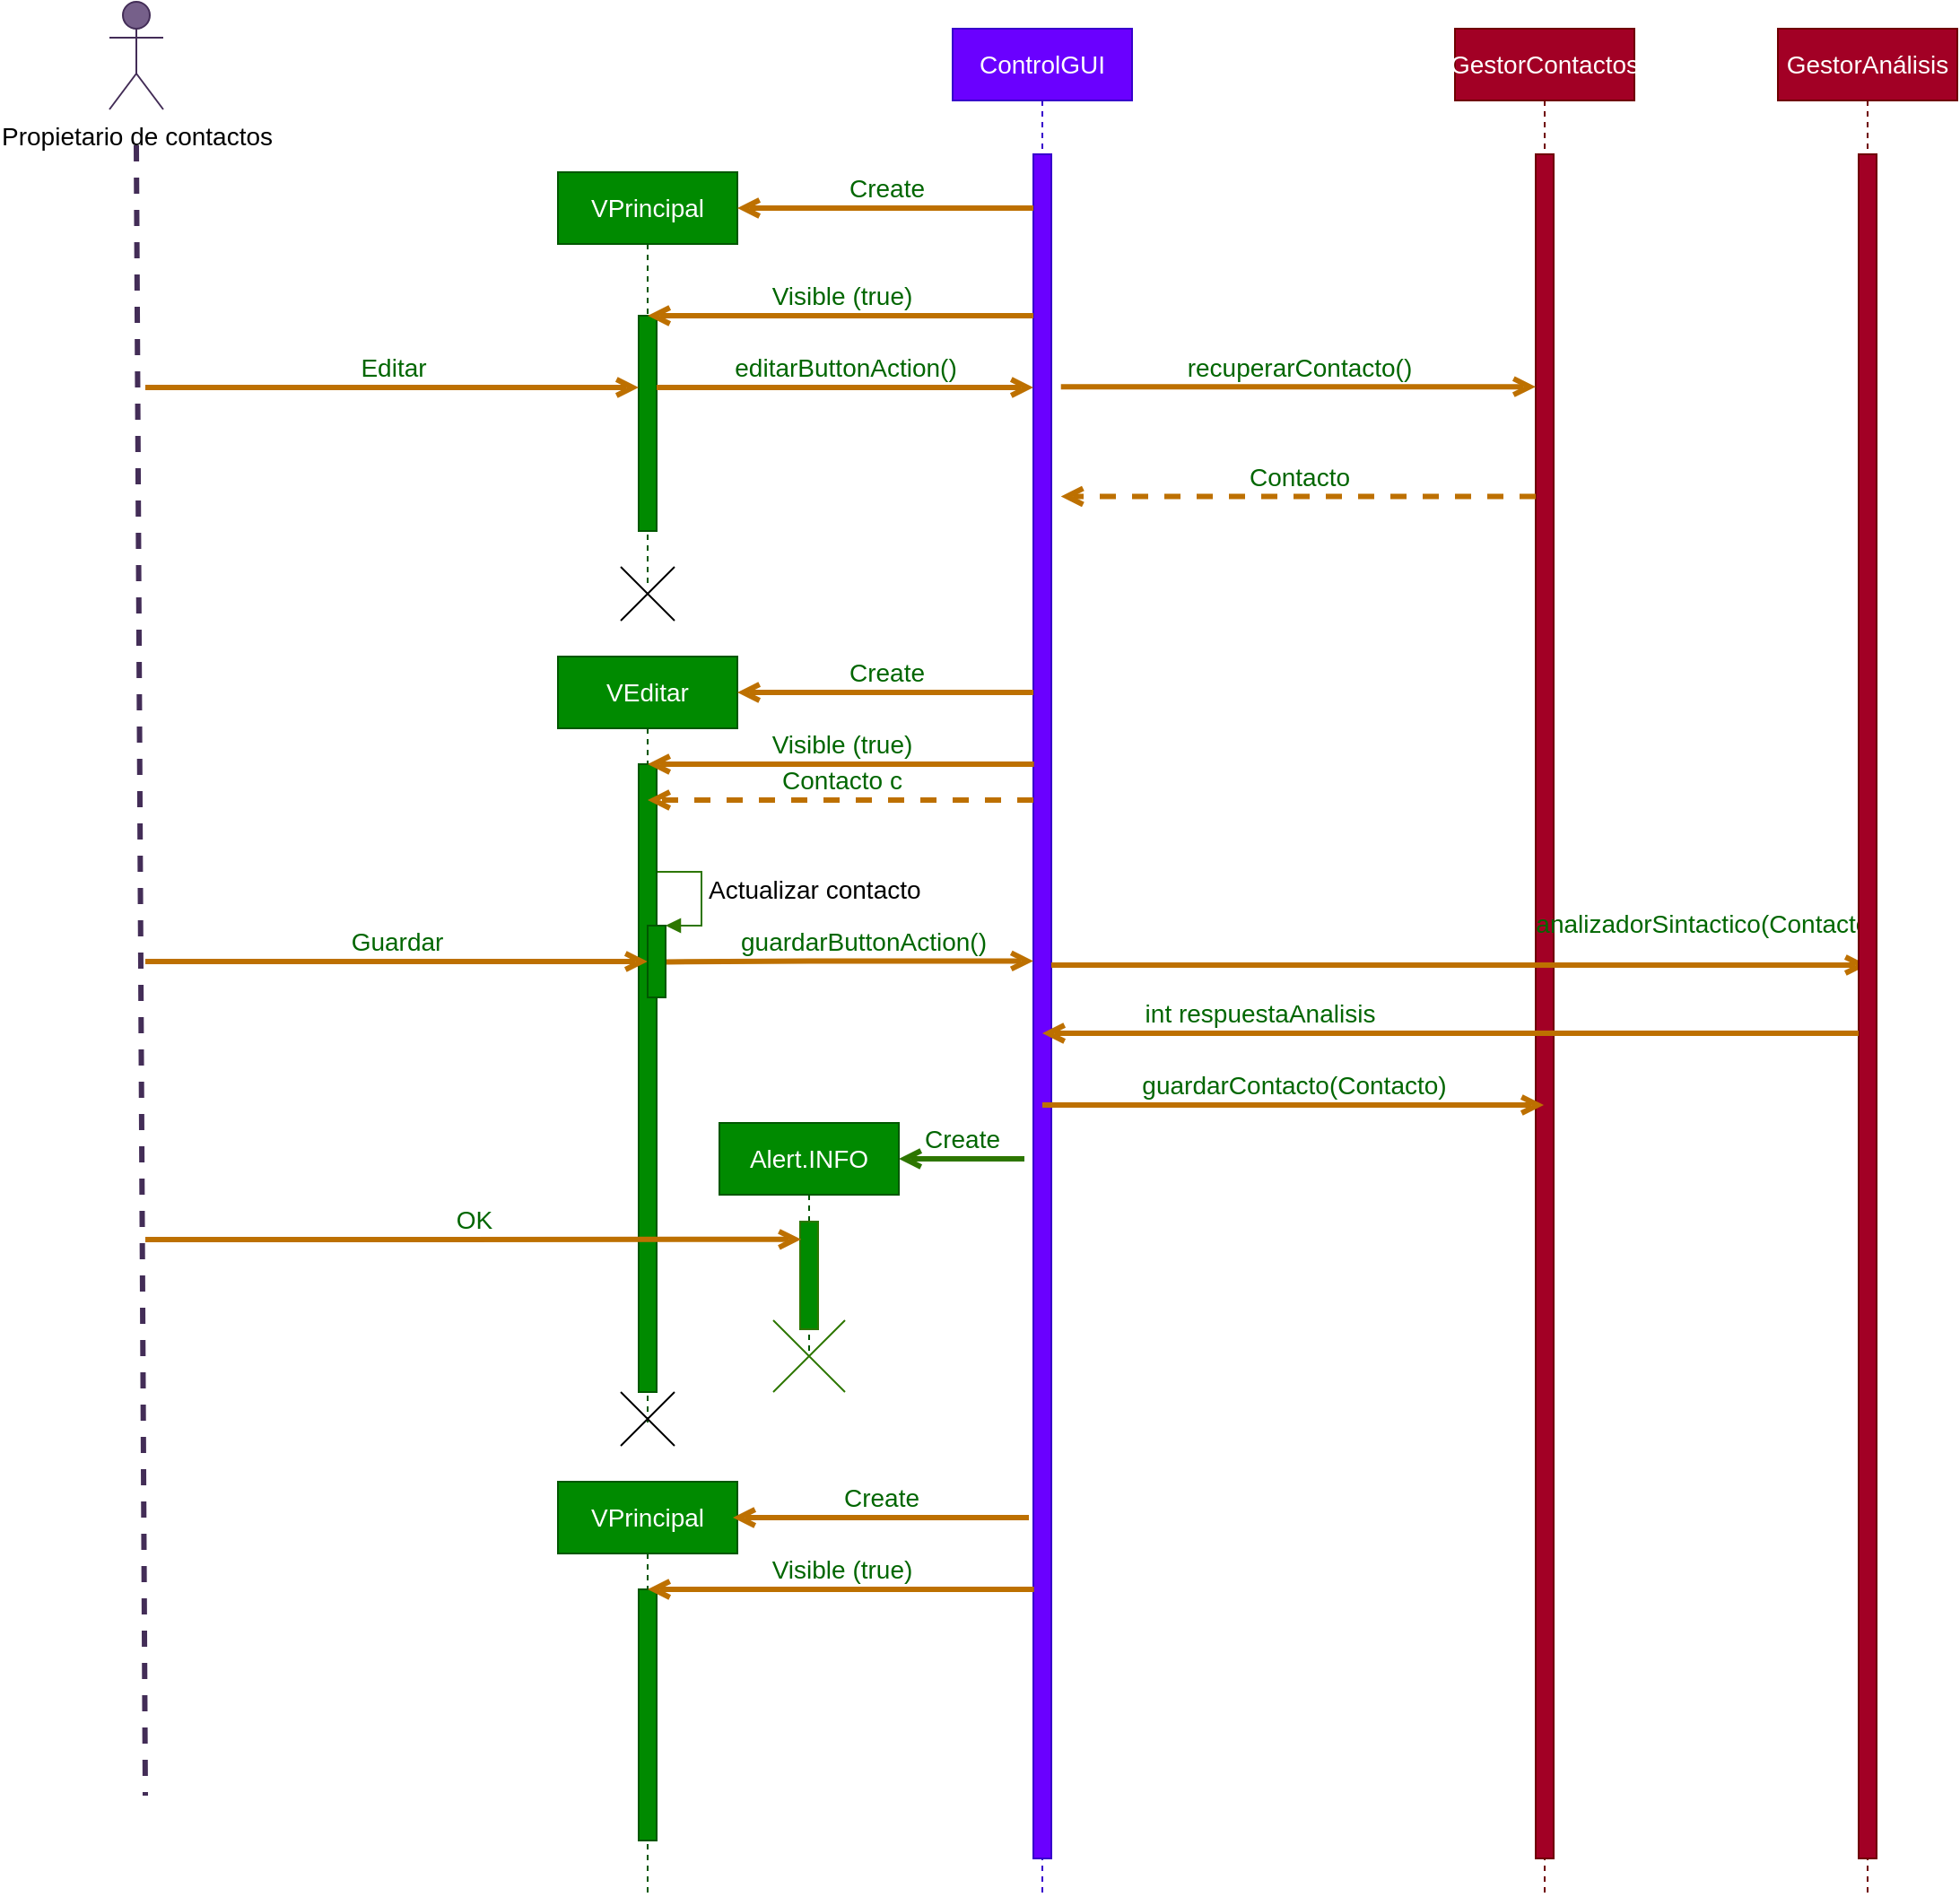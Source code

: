 <mxfile>
    <diagram id="LKaKQfK8-kJvVLxzSaqW" name="Página-1">
        <mxGraphModel dx="743" dy="545" grid="1" gridSize="10" guides="1" tooltips="1" connect="1" arrows="1" fold="1" page="1" pageScale="1" pageWidth="1600" pageHeight="1200" background="#ffffff" math="0" shadow="0">
            <root>
                <mxCell id="0"/>
                <mxCell id="1" parent="0"/>
                <mxCell id="2" value="Propietario de contactos" style="shape=umlActor;verticalLabelPosition=bottom;verticalAlign=top;html=1;fillColor=#76608a;strokeColor=#432D57;fontColor=#000000;fontSize=14;" parent="1" vertex="1">
                    <mxGeometry x="110" y="65" width="30" height="60" as="geometry"/>
                </mxCell>
                <mxCell id="3" value="" style="endArrow=none;startArrow=none;endFill=0;startFill=0;endSize=8;html=1;verticalAlign=bottom;labelBackgroundColor=none;strokeWidth=3;fillColor=#76608a;strokeColor=#432D57;dashed=1;fontSize=14;" parent="1" edge="1">
                    <mxGeometry width="160" relative="1" as="geometry">
                        <mxPoint x="125" y="145" as="sourcePoint"/>
                        <mxPoint x="130" y="1065" as="targetPoint"/>
                    </mxGeometry>
                </mxCell>
                <mxCell id="4" value="VPrincipal" style="shape=umlLifeline;perimeter=lifelinePerimeter;whiteSpace=wrap;html=1;container=1;collapsible=0;recursiveResize=0;outlineConnect=0;fillColor=#008a00;strokeColor=#005700;fontColor=#ffffff;fontSize=14;" parent="1" vertex="1">
                    <mxGeometry x="360" y="160" width="100" height="230" as="geometry"/>
                </mxCell>
                <mxCell id="5" value="" style="html=1;points=[];perimeter=orthogonalPerimeter;fillColor=#008a00;strokeColor=#005700;fontColor=#ffffff;fontSize=14;" parent="4" vertex="1">
                    <mxGeometry x="45" y="80" width="10" height="120" as="geometry"/>
                </mxCell>
                <mxCell id="6" value="ControlGUI" style="shape=umlLifeline;perimeter=lifelinePerimeter;whiteSpace=wrap;html=1;container=1;collapsible=0;recursiveResize=0;outlineConnect=0;strokeColor=#3700CC;fillColor=#6a00ff;fontColor=#ffffff;fontSize=14;" parent="1" vertex="1">
                    <mxGeometry x="580" y="80" width="100" height="1040" as="geometry"/>
                </mxCell>
                <mxCell id="9" value="" style="html=1;points=[];perimeter=orthogonalPerimeter;fillColor=#6a00ff;strokeColor=#3700CC;fontColor=#ffffff;fontSize=14;" parent="6" vertex="1">
                    <mxGeometry x="45" y="70" width="10" height="950" as="geometry"/>
                </mxCell>
                <mxCell id="14" value="GestorContactos" style="shape=umlLifeline;perimeter=lifelinePerimeter;whiteSpace=wrap;html=1;container=1;collapsible=0;recursiveResize=0;outlineConnect=0;fillColor=#a20025;strokeColor=#6F0000;fontColor=#ffffff;fontSize=14;" parent="1" vertex="1">
                    <mxGeometry x="860" y="80" width="100" height="1040" as="geometry"/>
                </mxCell>
                <mxCell id="15" value="" style="html=1;points=[];perimeter=orthogonalPerimeter;fillColor=#a20025;strokeColor=#6F0000;fontColor=#ffffff;fontSize=14;" parent="14" vertex="1">
                    <mxGeometry x="45" y="70" width="10" height="950" as="geometry"/>
                </mxCell>
                <mxCell id="74" value="Editar" style="html=1;verticalAlign=bottom;labelBackgroundColor=none;endArrow=open;endFill=0;fontColor=#006600;strokeWidth=3;fillColor=#f0a30a;strokeColor=#BD7000;fontSize=14;" parent="1" target="5" edge="1">
                    <mxGeometry width="160" relative="1" as="geometry">
                        <mxPoint x="130" y="280" as="sourcePoint"/>
                        <mxPoint x="380" y="280" as="targetPoint"/>
                    </mxGeometry>
                </mxCell>
                <mxCell id="78" value="guardarButtonAction()" style="html=1;verticalAlign=bottom;labelBackgroundColor=none;endArrow=open;endFill=0;fontColor=#006600;strokeWidth=3;fillColor=#f0a30a;strokeColor=#BD7000;fontSize=14;" parent="1" edge="1">
                    <mxGeometry x="0.073" width="160" relative="1" as="geometry">
                        <mxPoint x="420" y="600.21" as="sourcePoint"/>
                        <mxPoint x="625" y="599.71" as="targetPoint"/>
                        <Array as="points">
                            <mxPoint x="510" y="599.71"/>
                        </Array>
                        <mxPoint as="offset"/>
                    </mxGeometry>
                </mxCell>
                <mxCell id="8" value="Create" style="html=1;verticalAlign=bottom;labelBackgroundColor=none;endArrow=open;endFill=0;fontColor=#006600;strokeWidth=3;fillColor=#f0a30a;strokeColor=#BD7000;fontSize=14;" parent="1" source="9" edge="1">
                    <mxGeometry width="160" relative="1" as="geometry">
                        <mxPoint x="800" y="180" as="sourcePoint"/>
                        <mxPoint x="460" y="180" as="targetPoint"/>
                    </mxGeometry>
                </mxCell>
                <mxCell id="92" value="recuperarContacto()" style="html=1;verticalAlign=bottom;labelBackgroundColor=none;endArrow=open;endFill=0;fontColor=#006600;strokeWidth=3;fillColor=#f0a30a;strokeColor=#BD7000;exitX=0.95;exitY=0.341;exitDx=0;exitDy=0;exitPerimeter=0;fontSize=14;" parent="1" target="15" edge="1">
                    <mxGeometry width="160" relative="1" as="geometry">
                        <mxPoint x="640.36" y="279.58" as="sourcePoint"/>
                        <mxPoint x="1155.86" y="280" as="targetPoint"/>
                    </mxGeometry>
                </mxCell>
                <mxCell id="95" value="editarButtonAction()" style="html=1;verticalAlign=bottom;labelBackgroundColor=none;endArrow=open;endFill=0;fontColor=#006600;strokeWidth=3;fillColor=#f0a30a;strokeColor=#BD7000;fontSize=14;" parent="1" source="5" target="9" edge="1">
                    <mxGeometry width="160" relative="1" as="geometry">
                        <mxPoint x="430" y="280.0" as="sourcePoint"/>
                        <mxPoint x="730" y="280.0" as="targetPoint"/>
                        <Array as="points">
                            <mxPoint x="540" y="280"/>
                        </Array>
                    </mxGeometry>
                </mxCell>
                <mxCell id="96" value="analizadorSintactico(Contacto)" style="html=1;verticalAlign=bottom;labelBackgroundColor=none;endArrow=open;endFill=0;fontColor=#006600;strokeWidth=3;fillColor=#f0a30a;strokeColor=#BD7000;fontSize=14;" parent="1" source="9" edge="1">
                    <mxGeometry x="0.604" y="12" width="160" relative="1" as="geometry">
                        <mxPoint x="660" y="600" as="sourcePoint"/>
                        <mxPoint x="1090" y="602" as="targetPoint"/>
                        <mxPoint as="offset"/>
                    </mxGeometry>
                </mxCell>
                <mxCell id="97" value="Contacto" style="html=1;verticalAlign=bottom;labelBackgroundColor=none;endArrow=open;endFill=0;fontColor=#006600;strokeWidth=3;fillColor=#f0a30a;strokeColor=#BD7000;dashed=1;entryX=0.948;entryY=0.502;entryDx=0;entryDy=0;entryPerimeter=0;fontSize=14;" parent="1" source="15" edge="1">
                    <mxGeometry width="160" relative="1" as="geometry">
                        <mxPoint x="845.86" y="341" as="sourcePoint"/>
                        <mxPoint x="640.34" y="340.76" as="targetPoint"/>
                    </mxGeometry>
                </mxCell>
                <mxCell id="102" value="Actualizar contacto" style="edgeStyle=orthogonalEdgeStyle;html=1;align=left;spacingLeft=2;endArrow=block;rounded=0;entryX=1;entryY=0;fillColor=#60a917;strokeColor=#2D7600;shadow=0;fontColor=#000000;labelBackgroundColor=#ffffff;fontSize=14;" parent="1" target="101" edge="1">
                    <mxGeometry relative="1" as="geometry">
                        <mxPoint x="410" y="550" as="sourcePoint"/>
                        <Array as="points">
                            <mxPoint x="440" y="550"/>
                            <mxPoint x="440" y="580"/>
                        </Array>
                    </mxGeometry>
                </mxCell>
                <mxCell id="103" value="VEditar" style="shape=umlLifeline;perimeter=lifelinePerimeter;whiteSpace=wrap;html=1;container=1;collapsible=0;recursiveResize=0;outlineConnect=0;fillColor=#008a00;strokeColor=#005700;fontColor=#ffffff;fontSize=14;" vertex="1" parent="1">
                    <mxGeometry x="360" y="430" width="100" height="430" as="geometry"/>
                </mxCell>
                <mxCell id="104" value="" style="html=1;points=[];perimeter=orthogonalPerimeter;fillColor=#008a00;strokeColor=#005700;fontColor=#ffffff;fontSize=14;" vertex="1" parent="103">
                    <mxGeometry x="45" y="60" width="10" height="350" as="geometry"/>
                </mxCell>
                <mxCell id="107" value="Contacto c" style="html=1;verticalAlign=bottom;labelBackgroundColor=none;endArrow=open;endFill=0;fontColor=#006600;strokeWidth=3;fillColor=#f0a30a;strokeColor=#BD7000;dashed=1;fontSize=14;" edge="1" parent="1">
                    <mxGeometry width="160" relative="1" as="geometry">
                        <mxPoint x="625" y="510" as="sourcePoint"/>
                        <mxPoint x="410" y="510" as="targetPoint"/>
                        <Array as="points">
                            <mxPoint x="570" y="510"/>
                        </Array>
                    </mxGeometry>
                </mxCell>
                <mxCell id="108" value="Create" style="html=1;verticalAlign=bottom;labelBackgroundColor=none;endArrow=open;endFill=0;fontColor=#006600;strokeWidth=3;fillColor=#f0a30a;strokeColor=#BD7000;fontSize=14;" edge="1" parent="1">
                    <mxGeometry width="160" relative="1" as="geometry">
                        <mxPoint x="625" y="450" as="sourcePoint"/>
                        <mxPoint x="460" y="450" as="targetPoint"/>
                    </mxGeometry>
                </mxCell>
                <mxCell id="110" value="Guardar" style="html=1;verticalAlign=bottom;labelBackgroundColor=none;endArrow=open;endFill=0;fontColor=#006600;strokeWidth=3;fillColor=#f0a30a;strokeColor=#BD7000;fontSize=14;" edge="1" parent="1">
                    <mxGeometry width="160" relative="1" as="geometry">
                        <mxPoint x="130" y="600" as="sourcePoint"/>
                        <mxPoint x="410" y="600" as="targetPoint"/>
                    </mxGeometry>
                </mxCell>
                <mxCell id="101" value="" style="html=1;points=[];perimeter=orthogonalPerimeter;fillColor=#008a00;strokeColor=#005700;shadow=0;fontColor=#ffffff;labelBackgroundColor=#ffffff;fontSize=14;" parent="1" vertex="1">
                    <mxGeometry x="410" y="580" width="10" height="40" as="geometry"/>
                </mxCell>
                <mxCell id="111" value="" style="shape=umlDestroy;strokeColor=#000000;fontSize=14;" vertex="1" parent="1">
                    <mxGeometry x="395" y="840" width="30" height="30" as="geometry"/>
                </mxCell>
                <mxCell id="109" value="" style="shape=umlDestroy;strokeColor=#000000;fontSize=14;" vertex="1" parent="1">
                    <mxGeometry x="395" y="380" width="30" height="30" as="geometry"/>
                </mxCell>
                <mxCell id="112" value="GestorAnálisis" style="shape=umlLifeline;perimeter=lifelinePerimeter;whiteSpace=wrap;html=1;container=1;collapsible=0;recursiveResize=0;outlineConnect=0;fillColor=#a20025;strokeColor=#6F0000;fontColor=#ffffff;fontSize=14;" vertex="1" parent="1">
                    <mxGeometry x="1040" y="80" width="100" height="1040" as="geometry"/>
                </mxCell>
                <mxCell id="113" value="" style="html=1;points=[];perimeter=orthogonalPerimeter;fillColor=#a20025;strokeColor=#6F0000;fontColor=#ffffff;fontSize=14;" vertex="1" parent="112">
                    <mxGeometry x="45" y="70" width="10" height="950" as="geometry"/>
                </mxCell>
                <mxCell id="114" value="int respuestaAnalisis" style="html=1;verticalAlign=bottom;labelBackgroundColor=none;endArrow=open;endFill=0;fontColor=#006600;strokeWidth=3;fillColor=#f0a30a;strokeColor=#BD7000;fontSize=14;" edge="1" parent="1" target="6">
                    <mxGeometry x="0.471" width="160" relative="1" as="geometry">
                        <mxPoint x="1085" y="640" as="sourcePoint"/>
                        <mxPoint x="920" y="640" as="targetPoint"/>
                        <mxPoint as="offset"/>
                    </mxGeometry>
                </mxCell>
                <mxCell id="115" value="guardarContacto(Contacto)" style="html=1;verticalAlign=bottom;labelBackgroundColor=none;endArrow=open;endFill=0;fontColor=#006600;strokeWidth=3;fillColor=#f0a30a;strokeColor=#BD7000;exitX=0.95;exitY=0.341;exitDx=0;exitDy=0;exitPerimeter=0;fontSize=14;" edge="1" parent="1" target="14">
                    <mxGeometry width="160" relative="1" as="geometry">
                        <mxPoint x="630.0" y="680" as="sourcePoint"/>
                        <mxPoint x="894.64" y="680" as="targetPoint"/>
                    </mxGeometry>
                </mxCell>
                <mxCell id="116" value="VPrincipal" style="shape=umlLifeline;perimeter=lifelinePerimeter;whiteSpace=wrap;html=1;container=1;collapsible=0;recursiveResize=0;outlineConnect=0;fillColor=#008a00;strokeColor=#005700;fontColor=#ffffff;fontSize=14;" vertex="1" parent="1">
                    <mxGeometry x="360" y="890" width="100" height="230" as="geometry"/>
                </mxCell>
                <mxCell id="117" value="" style="html=1;points=[];perimeter=orthogonalPerimeter;fillColor=#008a00;strokeColor=#005700;fontColor=#ffffff;fontSize=14;" vertex="1" parent="116">
                    <mxGeometry x="45" y="60" width="10" height="140" as="geometry"/>
                </mxCell>
                <mxCell id="119" value="Create" style="html=1;verticalAlign=bottom;labelBackgroundColor=none;endArrow=open;endFill=0;fontColor=#006600;strokeWidth=3;fillColor=#f0a30a;strokeColor=#BD7000;fontSize=14;" edge="1" parent="1">
                    <mxGeometry width="160" relative="1" as="geometry">
                        <mxPoint x="622.5" y="910" as="sourcePoint"/>
                        <mxPoint x="457.5" y="910" as="targetPoint"/>
                    </mxGeometry>
                </mxCell>
                <mxCell id="131" value="Alert.INFO" style="shape=umlLifeline;perimeter=lifelinePerimeter;whiteSpace=wrap;html=1;container=1;collapsible=0;recursiveResize=0;outlineConnect=0;fontColor=#ffffff;strokeColor=#005700;fillColor=#008A00;fontSize=14;" vertex="1" parent="1">
                    <mxGeometry x="450" y="690" width="100" height="130" as="geometry"/>
                </mxCell>
                <mxCell id="132" value="" style="html=1;points=[];perimeter=orthogonalPerimeter;strokeColor=#2D7600;fontColor=#ffffff;fillColor=#008A00;fontSize=14;" vertex="1" parent="131">
                    <mxGeometry x="45" y="55" width="10" height="60" as="geometry"/>
                </mxCell>
                <mxCell id="133" value="Create" style="html=1;verticalAlign=bottom;labelBackgroundColor=none;endArrow=open;endFill=0;fontColor=#006600;strokeWidth=3;fillColor=#60a917;strokeColor=#2D7600;fontSize=14;" edge="1" parent="1">
                    <mxGeometry width="160" relative="1" as="geometry">
                        <mxPoint x="620" y="710" as="sourcePoint"/>
                        <mxPoint x="550" y="710" as="targetPoint"/>
                    </mxGeometry>
                </mxCell>
                <mxCell id="137" value="" style="shape=umlDestroy;dashed=0;fillColor=#60a917;strokeColor=#2D7600;fontColor=#ffffff;fontSize=14;" vertex="1" parent="1">
                    <mxGeometry x="480" y="800" width="40" height="40" as="geometry"/>
                </mxCell>
                <mxCell id="139" value="OK" style="html=1;verticalAlign=bottom;labelBackgroundColor=none;endArrow=open;endFill=0;fontColor=#006600;strokeWidth=3;fillColor=#f0a30a;strokeColor=#BD7000;entryX=0.057;entryY=0.165;entryDx=0;entryDy=0;entryPerimeter=0;fontSize=14;" edge="1" parent="1" target="132">
                    <mxGeometry width="160" relative="1" as="geometry">
                        <mxPoint x="130" y="755" as="sourcePoint"/>
                        <mxPoint x="490" y="800" as="targetPoint"/>
                    </mxGeometry>
                </mxCell>
                <mxCell id="140" value="Visible (true)" style="html=1;verticalAlign=bottom;labelBackgroundColor=none;endArrow=open;endFill=0;fontColor=#006600;strokeWidth=3;fillColor=#f0a30a;strokeColor=#BD7000;fontSize=14;" edge="1" parent="1" target="4">
                    <mxGeometry width="160" relative="1" as="geometry">
                        <mxPoint x="625" y="240" as="sourcePoint"/>
                        <mxPoint x="550" y="240" as="targetPoint"/>
                    </mxGeometry>
                </mxCell>
                <mxCell id="141" value="Visible (true)" style="html=1;verticalAlign=bottom;labelBackgroundColor=none;endArrow=open;endFill=0;fontColor=#006600;strokeWidth=3;fillColor=#f0a30a;strokeColor=#BD7000;fontSize=14;" edge="1" parent="1">
                    <mxGeometry width="160" relative="1" as="geometry">
                        <mxPoint x="625.33" y="490" as="sourcePoint"/>
                        <mxPoint x="409.997" y="490" as="targetPoint"/>
                    </mxGeometry>
                </mxCell>
                <mxCell id="142" value="Visible (true)" style="html=1;verticalAlign=bottom;labelBackgroundColor=none;endArrow=open;endFill=0;fontColor=#006600;strokeWidth=3;fillColor=#f0a30a;strokeColor=#BD7000;fontSize=14;" edge="1" parent="1">
                    <mxGeometry width="160" relative="1" as="geometry">
                        <mxPoint x="625.33" y="950" as="sourcePoint"/>
                        <mxPoint x="409.997" y="950" as="targetPoint"/>
                    </mxGeometry>
                </mxCell>
            </root>
        </mxGraphModel>
    </diagram>
</mxfile>